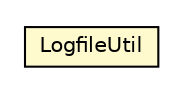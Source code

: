 #!/usr/local/bin/dot
#
# Class diagram 
# Generated by UMLGraph version R5_6-24-gf6e263 (http://www.umlgraph.org/)
#

digraph G {
	edge [fontname="Helvetica",fontsize=10,labelfontname="Helvetica",labelfontsize=10];
	node [fontname="Helvetica",fontsize=10,shape=plaintext];
	nodesep=0.25;
	ranksep=0.5;
	// nl.b3p.web.jsp.LogfileUtil
	c30 [label=<<table title="nl.b3p.web.jsp.LogfileUtil" border="0" cellborder="1" cellspacing="0" cellpadding="2" port="p" bgcolor="lemonChiffon" href="./LogfileUtil.html">
		<tr><td><table border="0" cellspacing="0" cellpadding="1">
<tr><td align="center" balign="center"> LogfileUtil </td></tr>
		</table></td></tr>
		</table>>, URL="./LogfileUtil.html", fontname="Helvetica", fontcolor="black", fontsize=10.0];
}

